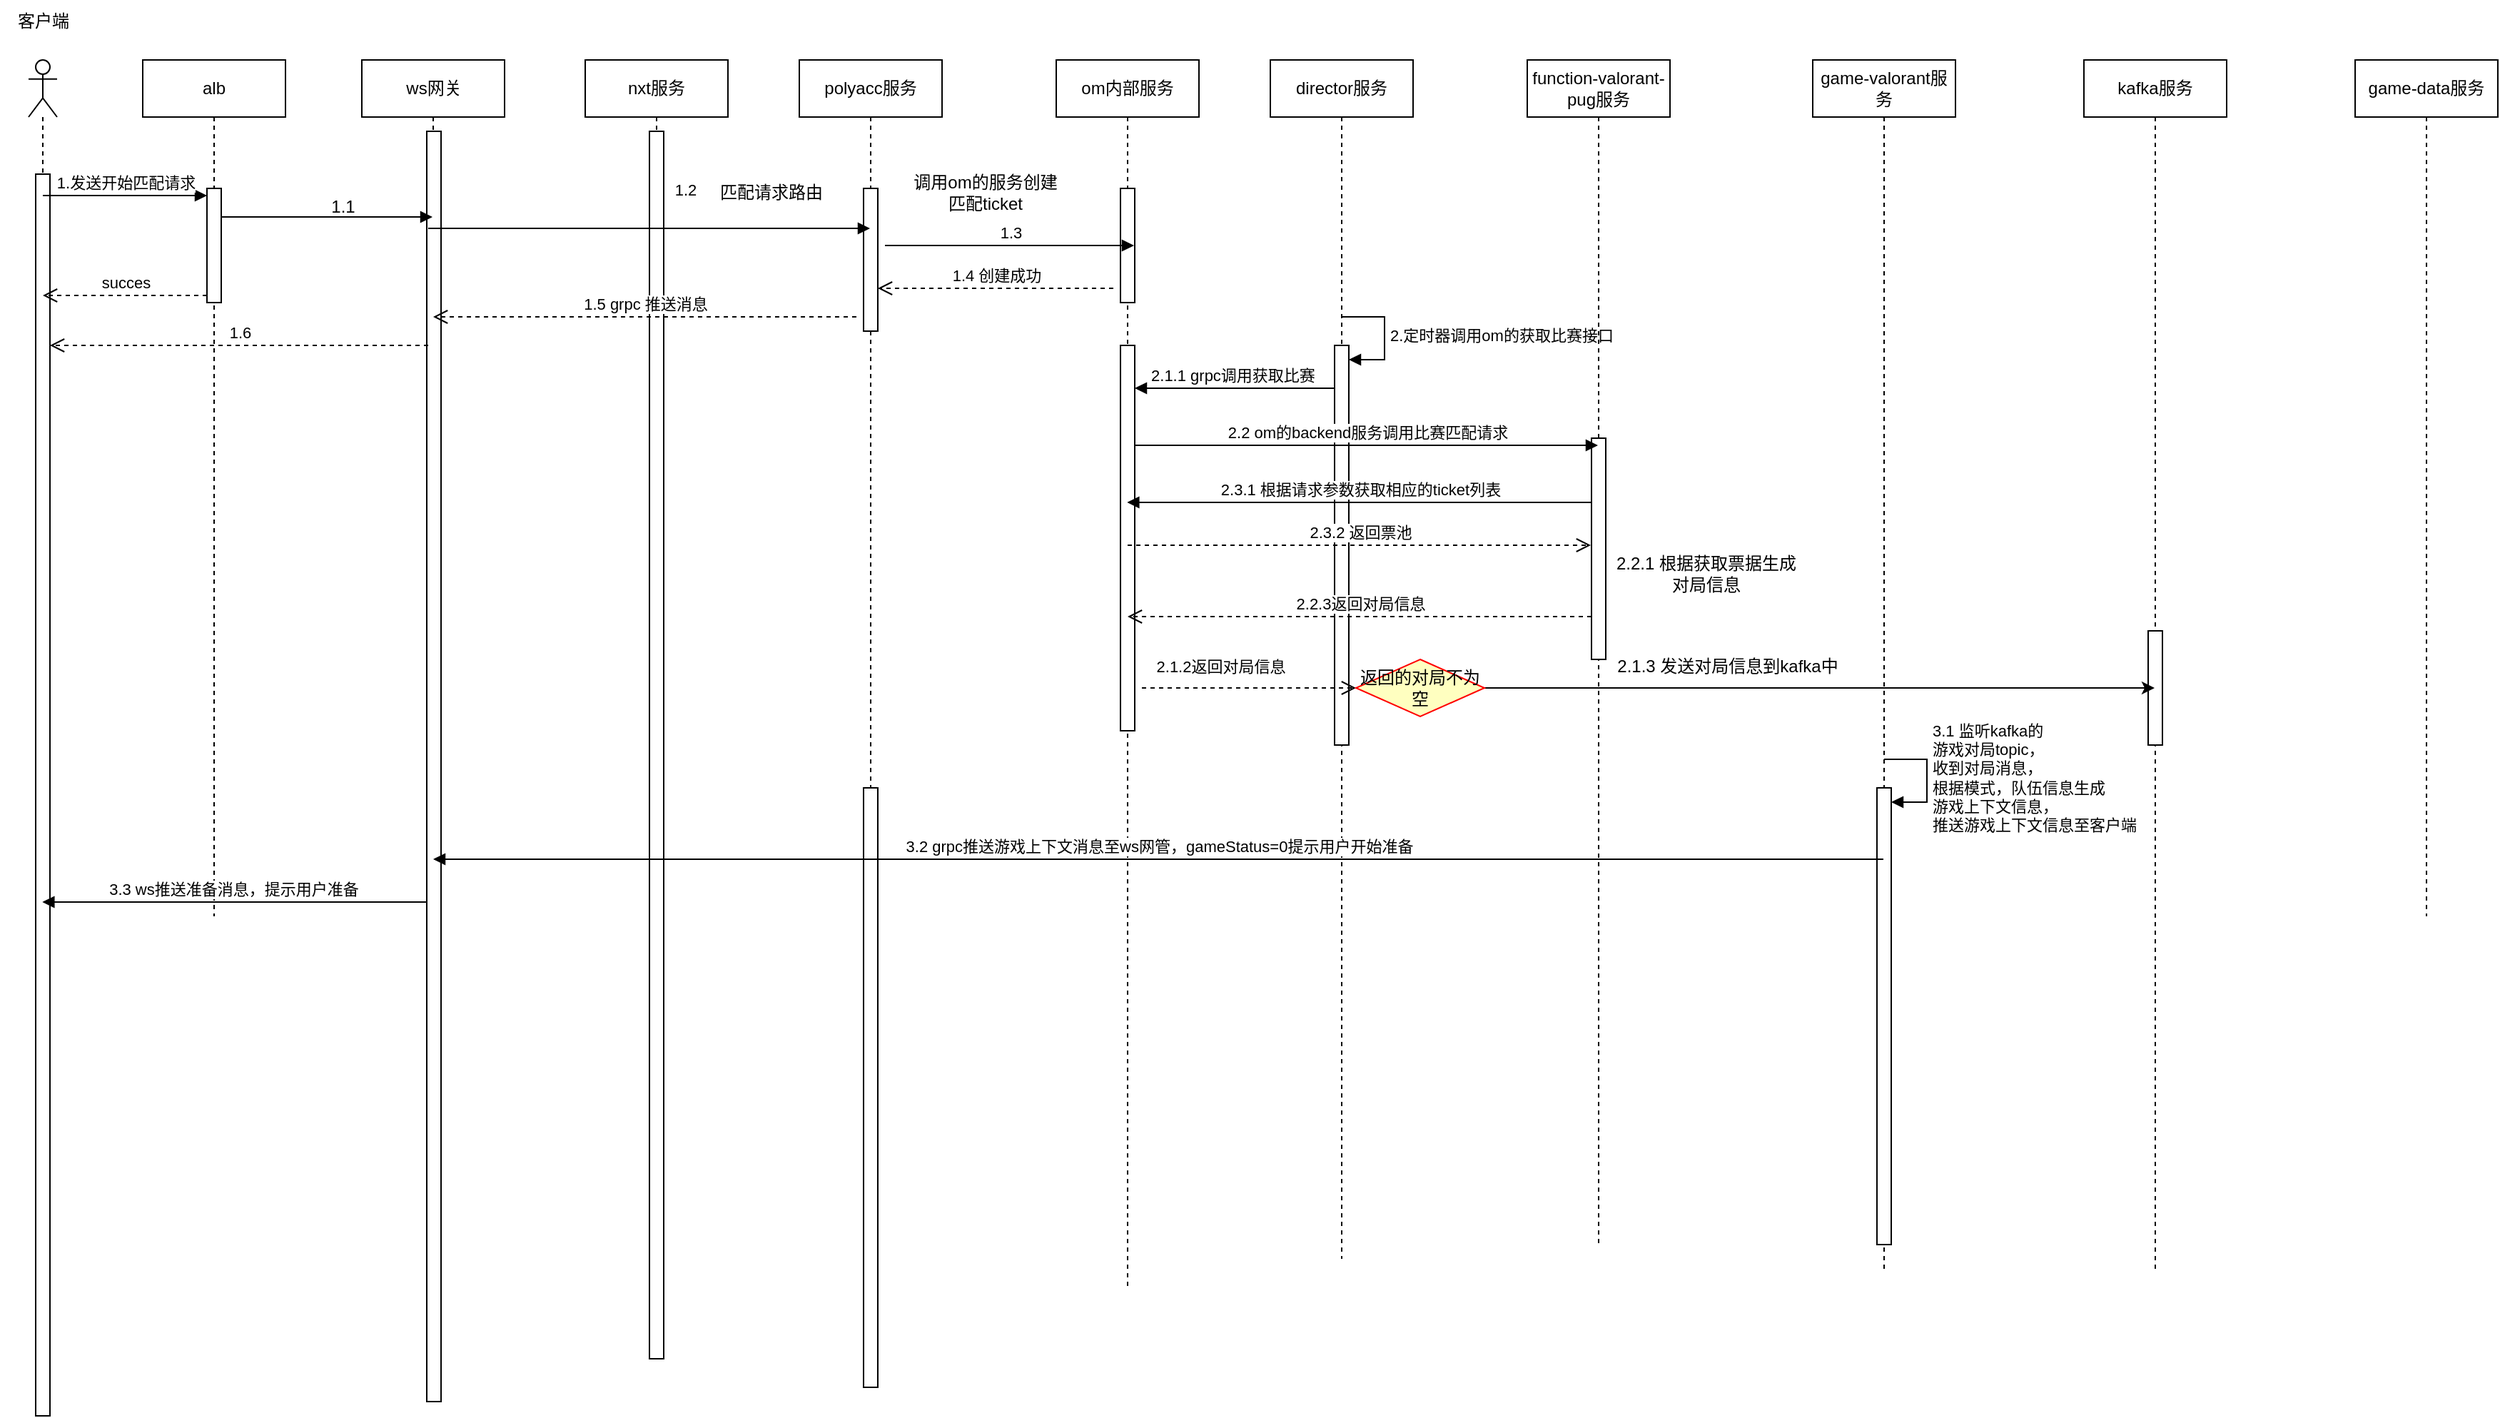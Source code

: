 <mxfile version="26.2.2">
  <diagram name="第 1 页" id="Z5uVKro5_mtpSpvmtEtY">
    <mxGraphModel dx="1190" dy="619" grid="1" gridSize="10" guides="1" tooltips="1" connect="1" arrows="1" fold="1" page="1" pageScale="1" pageWidth="827" pageHeight="1169" math="0" shadow="0">
      <root>
        <mxCell id="0" />
        <mxCell id="1" parent="0" />
        <mxCell id="c8NdyCZHUCgl87eywZZy-14" value="" style="shape=umlLifeline;perimeter=lifelinePerimeter;whiteSpace=wrap;html=1;container=1;dropTarget=0;collapsible=0;recursiveResize=0;outlineConnect=0;portConstraint=eastwest;newEdgeStyle={&quot;curved&quot;:0,&quot;rounded&quot;:0};participant=umlActor;" vertex="1" parent="1">
          <mxGeometry x="80" y="400" width="20" height="950" as="geometry" />
        </mxCell>
        <mxCell id="c8NdyCZHUCgl87eywZZy-16" value="" style="html=1;points=[[0,0,0,0,5],[0,1,0,0,-5],[1,0,0,0,5],[1,1,0,0,-5]];perimeter=orthogonalPerimeter;outlineConnect=0;targetShapes=umlLifeline;portConstraint=eastwest;newEdgeStyle={&quot;curved&quot;:0,&quot;rounded&quot;:0};" vertex="1" parent="c8NdyCZHUCgl87eywZZy-14">
          <mxGeometry x="5" y="80" width="10" height="870" as="geometry" />
        </mxCell>
        <mxCell id="c8NdyCZHUCgl87eywZZy-15" value="客户端" style="text;html=1;align=center;verticalAlign=middle;resizable=0;points=[];autosize=1;strokeColor=none;fillColor=none;" vertex="1" parent="1">
          <mxGeometry x="60" y="358" width="60" height="30" as="geometry" />
        </mxCell>
        <mxCell id="c8NdyCZHUCgl87eywZZy-17" value="alb" style="shape=umlLifeline;perimeter=lifelinePerimeter;whiteSpace=wrap;html=1;container=1;dropTarget=0;collapsible=0;recursiveResize=0;outlineConnect=0;portConstraint=eastwest;newEdgeStyle={&quot;curved&quot;:0,&quot;rounded&quot;:0};" vertex="1" parent="1">
          <mxGeometry x="160" y="400" width="100" height="600" as="geometry" />
        </mxCell>
        <mxCell id="c8NdyCZHUCgl87eywZZy-26" value="" style="html=1;points=[[0,0,0,0,5],[0,1,0,0,-5],[1,0,0,0,5],[1,1,0,0,-5]];perimeter=orthogonalPerimeter;outlineConnect=0;targetShapes=umlLifeline;portConstraint=eastwest;newEdgeStyle={&quot;curved&quot;:0,&quot;rounded&quot;:0};" vertex="1" parent="c8NdyCZHUCgl87eywZZy-17">
          <mxGeometry x="45" y="90" width="10" height="80" as="geometry" />
        </mxCell>
        <mxCell id="c8NdyCZHUCgl87eywZZy-18" value="ws网关" style="shape=umlLifeline;perimeter=lifelinePerimeter;whiteSpace=wrap;html=1;container=1;dropTarget=0;collapsible=0;recursiveResize=0;outlineConnect=0;portConstraint=eastwest;newEdgeStyle={&quot;curved&quot;:0,&quot;rounded&quot;:0};" vertex="1" parent="1">
          <mxGeometry x="313.5" y="400" width="100" height="940" as="geometry" />
        </mxCell>
        <mxCell id="c8NdyCZHUCgl87eywZZy-34" value="" style="html=1;points=[[0,0,0,0,5],[0,1,0,0,-5],[1,0,0,0,5],[1,1,0,0,-5]];perimeter=orthogonalPerimeter;outlineConnect=0;targetShapes=umlLifeline;portConstraint=eastwest;newEdgeStyle={&quot;curved&quot;:0,&quot;rounded&quot;:0};" vertex="1" parent="c8NdyCZHUCgl87eywZZy-18">
          <mxGeometry x="45.5" y="50" width="10" height="890" as="geometry" />
        </mxCell>
        <mxCell id="c8NdyCZHUCgl87eywZZy-19" value="&lt;span style=&quot;white-space-collapse: preserve; background-color: transparent; color: light-dark(rgb(0, 0, 0), rgb(255, 255, 255));&quot;&gt;polyacc&lt;/span&gt;服务" style="shape=umlLifeline;perimeter=lifelinePerimeter;whiteSpace=wrap;html=1;container=1;dropTarget=0;collapsible=0;recursiveResize=0;outlineConnect=0;portConstraint=eastwest;newEdgeStyle={&quot;curved&quot;:0,&quot;rounded&quot;:0};" vertex="1" parent="1">
          <mxGeometry x="620" y="400" width="100" height="930" as="geometry" />
        </mxCell>
        <mxCell id="c8NdyCZHUCgl87eywZZy-41" value="" style="html=1;points=[[0,0,0,0,5],[0,1,0,0,-5],[1,0,0,0,5],[1,1,0,0,-5]];perimeter=orthogonalPerimeter;outlineConnect=0;targetShapes=umlLifeline;portConstraint=eastwest;newEdgeStyle={&quot;curved&quot;:0,&quot;rounded&quot;:0};" vertex="1" parent="c8NdyCZHUCgl87eywZZy-19">
          <mxGeometry x="45" y="90" width="10" height="100" as="geometry" />
        </mxCell>
        <mxCell id="c8NdyCZHUCgl87eywZZy-91" value="" style="html=1;points=[[0,0,0,0,5],[0,1,0,0,-5],[1,0,0,0,5],[1,1,0,0,-5]];perimeter=orthogonalPerimeter;outlineConnect=0;targetShapes=umlLifeline;portConstraint=eastwest;newEdgeStyle={&quot;curved&quot;:0,&quot;rounded&quot;:0};" vertex="1" parent="c8NdyCZHUCgl87eywZZy-19">
          <mxGeometry x="45" y="510" width="10" height="420" as="geometry" />
        </mxCell>
        <mxCell id="c8NdyCZHUCgl87eywZZy-20" value="&lt;span style=&quot;white-space-collapse: preserve;&quot;&gt;director服务&lt;/span&gt;" style="shape=umlLifeline;perimeter=lifelinePerimeter;whiteSpace=wrap;html=1;container=1;dropTarget=0;collapsible=0;recursiveResize=0;outlineConnect=0;portConstraint=eastwest;newEdgeStyle={&quot;curved&quot;:0,&quot;rounded&quot;:0};" vertex="1" parent="1">
          <mxGeometry x="950" y="400" width="100" height="840" as="geometry" />
        </mxCell>
        <mxCell id="c8NdyCZHUCgl87eywZZy-56" value="" style="html=1;points=[[0,0,0,0,5],[0,1,0,0,-5],[1,0,0,0,5],[1,1,0,0,-5]];perimeter=orthogonalPerimeter;outlineConnect=0;targetShapes=umlLifeline;portConstraint=eastwest;newEdgeStyle={&quot;curved&quot;:0,&quot;rounded&quot;:0};" vertex="1" parent="c8NdyCZHUCgl87eywZZy-20">
          <mxGeometry x="45" y="200" width="10" height="280" as="geometry" />
        </mxCell>
        <mxCell id="c8NdyCZHUCgl87eywZZy-57" value="2.定时器调用om的获取比赛接口" style="html=1;align=left;spacingLeft=2;endArrow=block;rounded=0;edgeStyle=orthogonalEdgeStyle;curved=0;rounded=0;" edge="1" target="c8NdyCZHUCgl87eywZZy-56" parent="c8NdyCZHUCgl87eywZZy-20">
          <mxGeometry relative="1" as="geometry">
            <mxPoint x="50" y="180" as="sourcePoint" />
            <Array as="points">
              <mxPoint x="80" y="210" />
            </Array>
          </mxGeometry>
        </mxCell>
        <mxCell id="c8NdyCZHUCgl87eywZZy-21" value="&lt;div style=&quot;white-space-collapse: preserve;&quot; data-line=&quot;true&quot; data-line-index=&quot;0&quot; data-zone-id=&quot;0&quot;&gt;function-valorant-pug服务&lt;/div&gt;" style="shape=umlLifeline;perimeter=lifelinePerimeter;whiteSpace=wrap;html=1;container=1;dropTarget=0;collapsible=0;recursiveResize=0;outlineConnect=0;portConstraint=eastwest;newEdgeStyle={&quot;curved&quot;:0,&quot;rounded&quot;:0};" vertex="1" parent="1">
          <mxGeometry x="1130" y="400" width="100" height="830" as="geometry" />
        </mxCell>
        <mxCell id="c8NdyCZHUCgl87eywZZy-62" value="" style="html=1;points=[[0,0,0,0,5],[0,1,0,0,-5],[1,0,0,0,5],[1,1,0,0,-5]];perimeter=orthogonalPerimeter;outlineConnect=0;targetShapes=umlLifeline;portConstraint=eastwest;newEdgeStyle={&quot;curved&quot;:0,&quot;rounded&quot;:0};" vertex="1" parent="c8NdyCZHUCgl87eywZZy-21">
          <mxGeometry x="45" y="265" width="10" height="155" as="geometry" />
        </mxCell>
        <mxCell id="c8NdyCZHUCgl87eywZZy-22" value="&lt;div style=&quot;white-space-collapse: preserve;&quot; data-line=&quot;true&quot; data-line-index=&quot;0&quot; data-zone-id=&quot;0&quot;&gt;&lt;span style=&quot;background-color: transparent; color: light-dark(rgb(0, 0, 0), rgb(255, 255, 255));&quot;&gt;game-valorant&lt;/span&gt;服务&lt;/div&gt;" style="shape=umlLifeline;perimeter=lifelinePerimeter;whiteSpace=wrap;html=1;container=1;dropTarget=0;collapsible=0;recursiveResize=0;outlineConnect=0;portConstraint=eastwest;newEdgeStyle={&quot;curved&quot;:0,&quot;rounded&quot;:0};" vertex="1" parent="1">
          <mxGeometry x="1330" y="400" width="100" height="850" as="geometry" />
        </mxCell>
        <mxCell id="c8NdyCZHUCgl87eywZZy-89" value="" style="html=1;points=[[0,0,0,0,5],[0,1,0,0,-5],[1,0,0,0,5],[1,1,0,0,-5]];perimeter=orthogonalPerimeter;outlineConnect=0;targetShapes=umlLifeline;portConstraint=eastwest;newEdgeStyle={&quot;curved&quot;:0,&quot;rounded&quot;:0};" vertex="1" parent="c8NdyCZHUCgl87eywZZy-22">
          <mxGeometry x="45" y="510" width="10" height="320" as="geometry" />
        </mxCell>
        <mxCell id="c8NdyCZHUCgl87eywZZy-90" value="3.1 监听kafka的&lt;div&gt;游戏对局topic，&lt;/div&gt;&lt;div&gt;收到对局消息，&lt;/div&gt;&lt;div&gt;根据模式，队伍信息生成&lt;/div&gt;&lt;div&gt;游戏上下文信息，&lt;/div&gt;&lt;div&gt;推送游戏上下文信息至客户端&lt;/div&gt;" style="html=1;align=left;spacingLeft=2;endArrow=block;rounded=0;edgeStyle=orthogonalEdgeStyle;curved=0;rounded=0;" edge="1" target="c8NdyCZHUCgl87eywZZy-89" parent="c8NdyCZHUCgl87eywZZy-22">
          <mxGeometry relative="1" as="geometry">
            <mxPoint x="50" y="490" as="sourcePoint" />
            <Array as="points">
              <mxPoint x="80" y="520" />
            </Array>
          </mxGeometry>
        </mxCell>
        <mxCell id="c8NdyCZHUCgl87eywZZy-23" value="&lt;span style=&quot;white-space-collapse: preserve; background-color: transparent; color: light-dark(rgb(0, 0, 0), rgb(255, 255, 255));&quot;&gt;nxt&lt;/span&gt;服务" style="shape=umlLifeline;perimeter=lifelinePerimeter;whiteSpace=wrap;html=1;container=1;dropTarget=0;collapsible=0;recursiveResize=0;outlineConnect=0;portConstraint=eastwest;newEdgeStyle={&quot;curved&quot;:0,&quot;rounded&quot;:0};" vertex="1" parent="1">
          <mxGeometry x="470" y="400" width="100" height="910" as="geometry" />
        </mxCell>
        <mxCell id="c8NdyCZHUCgl87eywZZy-35" value="" style="html=1;points=[[0,0,0,0,5],[0,1,0,0,-5],[1,0,0,0,5],[1,1,0,0,-5]];perimeter=orthogonalPerimeter;outlineConnect=0;targetShapes=umlLifeline;portConstraint=eastwest;newEdgeStyle={&quot;curved&quot;:0,&quot;rounded&quot;:0};" vertex="1" parent="c8NdyCZHUCgl87eywZZy-23">
          <mxGeometry x="45" y="50" width="10" height="860" as="geometry" />
        </mxCell>
        <mxCell id="c8NdyCZHUCgl87eywZZy-24" value="&lt;div style=&quot;white-space-collapse: preserve;&quot; data-line=&quot;true&quot; data-line-index=&quot;0&quot; data-zone-id=&quot;0&quot;&gt;&lt;span style=&quot;background-color: transparent; color: light-dark(rgb(0, 0, 0), rgb(255, 255, 255));&quot;&gt;game-data&lt;/span&gt;服务&lt;/div&gt;" style="shape=umlLifeline;perimeter=lifelinePerimeter;whiteSpace=wrap;html=1;container=1;dropTarget=0;collapsible=0;recursiveResize=0;outlineConnect=0;portConstraint=eastwest;newEdgeStyle={&quot;curved&quot;:0,&quot;rounded&quot;:0};" vertex="1" parent="1">
          <mxGeometry x="1710" y="400" width="100" height="600" as="geometry" />
        </mxCell>
        <mxCell id="c8NdyCZHUCgl87eywZZy-27" value="1.发送开始匹配请求" style="html=1;verticalAlign=bottom;endArrow=block;curved=0;rounded=0;entryX=0;entryY=0;entryDx=0;entryDy=5;" edge="1" target="c8NdyCZHUCgl87eywZZy-26" parent="1" source="c8NdyCZHUCgl87eywZZy-14">
          <mxGeometry relative="1" as="geometry">
            <mxPoint x="130" y="495" as="sourcePoint" />
          </mxGeometry>
        </mxCell>
        <mxCell id="c8NdyCZHUCgl87eywZZy-28" value="succes" style="html=1;verticalAlign=bottom;endArrow=open;dashed=1;endSize=8;curved=0;rounded=0;exitX=0;exitY=1;exitDx=0;exitDy=-5;" edge="1" source="c8NdyCZHUCgl87eywZZy-26" parent="1" target="c8NdyCZHUCgl87eywZZy-14">
          <mxGeometry relative="1" as="geometry">
            <mxPoint x="130" y="565" as="targetPoint" />
          </mxGeometry>
        </mxCell>
        <mxCell id="c8NdyCZHUCgl87eywZZy-29" value="&lt;span style=&quot;white-space-collapse: preserve;&quot;&gt;om内部服务&lt;/span&gt;" style="shape=umlLifeline;perimeter=lifelinePerimeter;whiteSpace=wrap;html=1;container=1;dropTarget=0;collapsible=0;recursiveResize=0;outlineConnect=0;portConstraint=eastwest;newEdgeStyle={&quot;curved&quot;:0,&quot;rounded&quot;:0};" vertex="1" parent="1">
          <mxGeometry x="800" y="400" width="100" height="860" as="geometry" />
        </mxCell>
        <mxCell id="c8NdyCZHUCgl87eywZZy-47" value="" style="html=1;points=[[0,0,0,0,5],[0,1,0,0,-5],[1,0,0,0,5],[1,1,0,0,-5]];perimeter=orthogonalPerimeter;outlineConnect=0;targetShapes=umlLifeline;portConstraint=eastwest;newEdgeStyle={&quot;curved&quot;:0,&quot;rounded&quot;:0};" vertex="1" parent="c8NdyCZHUCgl87eywZZy-29">
          <mxGeometry x="45" y="90" width="10" height="80" as="geometry" />
        </mxCell>
        <mxCell id="c8NdyCZHUCgl87eywZZy-59" value="" style="html=1;points=[[0,0,0,0,5],[0,1,0,0,-5],[1,0,0,0,5],[1,1,0,0,-5]];perimeter=orthogonalPerimeter;outlineConnect=0;targetShapes=umlLifeline;portConstraint=eastwest;newEdgeStyle={&quot;curved&quot;:0,&quot;rounded&quot;:0};" vertex="1" parent="c8NdyCZHUCgl87eywZZy-29">
          <mxGeometry x="45" y="200" width="10" height="270" as="geometry" />
        </mxCell>
        <mxCell id="c8NdyCZHUCgl87eywZZy-30" value="" style="html=1;verticalAlign=bottom;endArrow=block;curved=0;rounded=0;" edge="1" parent="1" source="c8NdyCZHUCgl87eywZZy-26">
          <mxGeometry width="80" relative="1" as="geometry">
            <mxPoint x="220" y="510" as="sourcePoint" />
            <mxPoint x="363.0" y="510" as="targetPoint" />
          </mxGeometry>
        </mxCell>
        <mxCell id="c8NdyCZHUCgl87eywZZy-31" value="1.2" style="html=1;verticalAlign=bottom;endArrow=block;curved=0;rounded=0;" edge="1" parent="1">
          <mxGeometry x="0.163" y="18" width="80" relative="1" as="geometry">
            <mxPoint x="360" y="518" as="sourcePoint" />
            <mxPoint x="669.5" y="518" as="targetPoint" />
            <mxPoint as="offset" />
          </mxGeometry>
        </mxCell>
        <mxCell id="c8NdyCZHUCgl87eywZZy-32" value="1.1" style="text;html=1;align=center;verticalAlign=middle;resizable=0;points=[];autosize=1;strokeColor=none;fillColor=none;" vertex="1" parent="1">
          <mxGeometry x="280" y="488" width="40" height="30" as="geometry" />
        </mxCell>
        <mxCell id="c8NdyCZHUCgl87eywZZy-43" value="匹配请求路由" style="text;html=1;align=center;verticalAlign=middle;resizable=0;points=[];autosize=1;strokeColor=none;fillColor=none;" vertex="1" parent="1">
          <mxGeometry x="550" y="478" width="100" height="30" as="geometry" />
        </mxCell>
        <mxCell id="c8NdyCZHUCgl87eywZZy-45" value="1.3" style="html=1;verticalAlign=bottom;endArrow=block;curved=0;rounded=0;" edge="1" parent="1">
          <mxGeometry width="80" relative="1" as="geometry">
            <mxPoint x="680" y="530" as="sourcePoint" />
            <mxPoint x="854.5" y="530" as="targetPoint" />
          </mxGeometry>
        </mxCell>
        <mxCell id="c8NdyCZHUCgl87eywZZy-46" value="调用om的服务创建&lt;div&gt;匹配ticket&lt;/div&gt;" style="text;html=1;align=center;verticalAlign=middle;resizable=0;points=[];autosize=1;strokeColor=none;fillColor=none;" vertex="1" parent="1">
          <mxGeometry x="690" y="473" width="120" height="40" as="geometry" />
        </mxCell>
        <mxCell id="c8NdyCZHUCgl87eywZZy-48" value="1.4 创建成功" style="html=1;verticalAlign=bottom;endArrow=open;dashed=1;endSize=8;curved=0;rounded=0;" edge="1" parent="1" target="c8NdyCZHUCgl87eywZZy-41">
          <mxGeometry relative="1" as="geometry">
            <mxPoint x="840" y="560" as="sourcePoint" />
            <mxPoint x="760" y="560" as="targetPoint" />
          </mxGeometry>
        </mxCell>
        <mxCell id="c8NdyCZHUCgl87eywZZy-49" value="1.5 grpc 推送消息" style="html=1;verticalAlign=bottom;endArrow=open;dashed=1;endSize=8;curved=0;rounded=0;" edge="1" parent="1" target="c8NdyCZHUCgl87eywZZy-18">
          <mxGeometry relative="1" as="geometry">
            <mxPoint x="660" y="580" as="sourcePoint" />
            <mxPoint x="580" y="580" as="targetPoint" />
          </mxGeometry>
        </mxCell>
        <mxCell id="c8NdyCZHUCgl87eywZZy-50" value="1.6" style="html=1;verticalAlign=bottom;endArrow=open;dashed=1;endSize=8;curved=0;rounded=0;" edge="1" parent="1" target="c8NdyCZHUCgl87eywZZy-16">
          <mxGeometry relative="1" as="geometry">
            <mxPoint x="360" y="600" as="sourcePoint" />
            <mxPoint x="280" y="600" as="targetPoint" />
          </mxGeometry>
        </mxCell>
        <mxCell id="c8NdyCZHUCgl87eywZZy-58" value="2.1.1 grpc调用获取比赛&amp;nbsp;" style="html=1;verticalAlign=bottom;endArrow=block;curved=0;rounded=0;" edge="1" parent="1">
          <mxGeometry x="-0.002" width="80" relative="1" as="geometry">
            <mxPoint x="995" y="630" as="sourcePoint" />
            <mxPoint x="855" y="630" as="targetPoint" />
            <mxPoint as="offset" />
          </mxGeometry>
        </mxCell>
        <mxCell id="c8NdyCZHUCgl87eywZZy-60" value="2.2 om的backend服务调用比赛匹配请求" style="html=1;verticalAlign=bottom;endArrow=block;curved=0;rounded=0;" edge="1" parent="1">
          <mxGeometry width="80" relative="1" as="geometry">
            <mxPoint x="855" y="670" as="sourcePoint" />
            <mxPoint x="1179.5" y="670" as="targetPoint" />
          </mxGeometry>
        </mxCell>
        <mxCell id="c8NdyCZHUCgl87eywZZy-66" value="2.3.1 根据请求参数获取相应的ticket列表" style="html=1;verticalAlign=bottom;endArrow=block;curved=0;rounded=0;" edge="1" parent="1" source="c8NdyCZHUCgl87eywZZy-62">
          <mxGeometry x="-0.001" width="80" relative="1" as="geometry">
            <mxPoint x="1170" y="710" as="sourcePoint" />
            <mxPoint x="849.667" y="710" as="targetPoint" />
            <mxPoint as="offset" />
          </mxGeometry>
        </mxCell>
        <mxCell id="c8NdyCZHUCgl87eywZZy-69" value="2.3.2 返回票池" style="html=1;verticalAlign=bottom;endArrow=open;dashed=1;endSize=8;curved=0;rounded=0;" edge="1" parent="1">
          <mxGeometry relative="1" as="geometry">
            <mxPoint x="850" y="740" as="sourcePoint" />
            <mxPoint x="1174.5" y="740" as="targetPoint" />
          </mxGeometry>
        </mxCell>
        <mxCell id="c8NdyCZHUCgl87eywZZy-71" value="2.2.3返回对局信息" style="html=1;verticalAlign=bottom;endArrow=open;dashed=1;endSize=8;curved=0;rounded=0;" edge="1" parent="1" target="c8NdyCZHUCgl87eywZZy-29">
          <mxGeometry relative="1" as="geometry">
            <mxPoint x="1175" y="790" as="sourcePoint" />
            <mxPoint x="1010" y="790" as="targetPoint" />
          </mxGeometry>
        </mxCell>
        <mxCell id="c8NdyCZHUCgl87eywZZy-72" value="2.2.1 根据获取票据生成&lt;div&gt;对局信息&lt;/div&gt;" style="text;html=1;align=center;verticalAlign=middle;resizable=0;points=[];autosize=1;strokeColor=none;fillColor=none;" vertex="1" parent="1">
          <mxGeometry x="1180" y="740" width="150" height="40" as="geometry" />
        </mxCell>
        <mxCell id="c8NdyCZHUCgl87eywZZy-73" value="&lt;div style=&quot;white-space-collapse: preserve;&quot; data-line=&quot;true&quot; data-line-index=&quot;0&quot; data-zone-id=&quot;0&quot;&gt;&lt;span style=&quot;background-color: transparent; color: light-dark(rgb(0, 0, 0), rgb(255, 255, 255));&quot;&gt;kafka&lt;/span&gt;服务&lt;/div&gt;" style="shape=umlLifeline;perimeter=lifelinePerimeter;whiteSpace=wrap;html=1;container=1;dropTarget=0;collapsible=0;recursiveResize=0;outlineConnect=0;portConstraint=eastwest;newEdgeStyle={&quot;curved&quot;:0,&quot;rounded&quot;:0};" vertex="1" parent="1">
          <mxGeometry x="1520" y="400" width="100" height="850" as="geometry" />
        </mxCell>
        <mxCell id="c8NdyCZHUCgl87eywZZy-88" value="" style="html=1;points=[[0,0,0,0,5],[0,1,0,0,-5],[1,0,0,0,5],[1,1,0,0,-5]];perimeter=orthogonalPerimeter;outlineConnect=0;targetShapes=umlLifeline;portConstraint=eastwest;newEdgeStyle={&quot;curved&quot;:0,&quot;rounded&quot;:0};" vertex="1" parent="c8NdyCZHUCgl87eywZZy-73">
          <mxGeometry x="45" y="400" width="10" height="80" as="geometry" />
        </mxCell>
        <mxCell id="c8NdyCZHUCgl87eywZZy-79" value="" style="html=1;verticalAlign=bottom;endArrow=open;dashed=1;endSize=8;curved=0;rounded=0;entryX=0;entryY=0.5;entryDx=0;entryDy=0;" edge="1" parent="1" target="c8NdyCZHUCgl87eywZZy-76">
          <mxGeometry relative="1" as="geometry">
            <mxPoint x="860" y="840" as="sourcePoint" />
            <mxPoint x="1000" y="840" as="targetPoint" />
          </mxGeometry>
        </mxCell>
        <mxCell id="c8NdyCZHUCgl87eywZZy-85" style="edgeStyle=orthogonalEdgeStyle;rounded=0;orthogonalLoop=1;jettySize=auto;html=1;" edge="1" parent="1" source="c8NdyCZHUCgl87eywZZy-76" target="c8NdyCZHUCgl87eywZZy-73">
          <mxGeometry relative="1" as="geometry">
            <Array as="points">
              <mxPoint x="1490" y="840" />
              <mxPoint x="1490" y="840" />
            </Array>
          </mxGeometry>
        </mxCell>
        <mxCell id="c8NdyCZHUCgl87eywZZy-76" value="返回的对局不为空" style="rhombus;whiteSpace=wrap;html=1;fontColor=#000000;fillColor=#ffffc0;strokeColor=#ff0000;" vertex="1" parent="1">
          <mxGeometry x="1010" y="820" width="90" height="40" as="geometry" />
        </mxCell>
        <mxCell id="c8NdyCZHUCgl87eywZZy-84" value="&lt;span style=&quot;font-size: 11px; background-color: rgb(255, 255, 255);&quot;&gt;2.1.2返回对局信息&lt;/span&gt;" style="text;html=1;align=center;verticalAlign=middle;resizable=0;points=[];autosize=1;strokeColor=none;fillColor=none;" vertex="1" parent="1">
          <mxGeometry x="860" y="810" width="110" height="30" as="geometry" />
        </mxCell>
        <mxCell id="c8NdyCZHUCgl87eywZZy-87" value="2.1.3 发送对局信息到kafka中" style="text;html=1;align=center;verticalAlign=middle;resizable=0;points=[];autosize=1;strokeColor=none;fillColor=none;" vertex="1" parent="1">
          <mxGeometry x="1180" y="810" width="180" height="30" as="geometry" />
        </mxCell>
        <mxCell id="c8NdyCZHUCgl87eywZZy-92" value="3.2 grpc推送游戏上下文消息至ws网管，gameStatus=0提示用户开始准备" style="html=1;verticalAlign=bottom;endArrow=block;curved=0;rounded=0;" edge="1" parent="1" target="c8NdyCZHUCgl87eywZZy-18">
          <mxGeometry width="80" relative="1" as="geometry">
            <mxPoint x="1379.5" y="960" as="sourcePoint" />
            <mxPoint x="450" y="960" as="targetPoint" />
          </mxGeometry>
        </mxCell>
        <mxCell id="c8NdyCZHUCgl87eywZZy-93" value="3.3 ws推送准备消息，提示用户准备&amp;nbsp;" style="html=1;verticalAlign=bottom;endArrow=block;curved=0;rounded=0;" edge="1" parent="1">
          <mxGeometry width="80" relative="1" as="geometry">
            <mxPoint x="359" y="990" as="sourcePoint" />
            <mxPoint x="89.667" y="990" as="targetPoint" />
          </mxGeometry>
        </mxCell>
      </root>
    </mxGraphModel>
  </diagram>
</mxfile>

